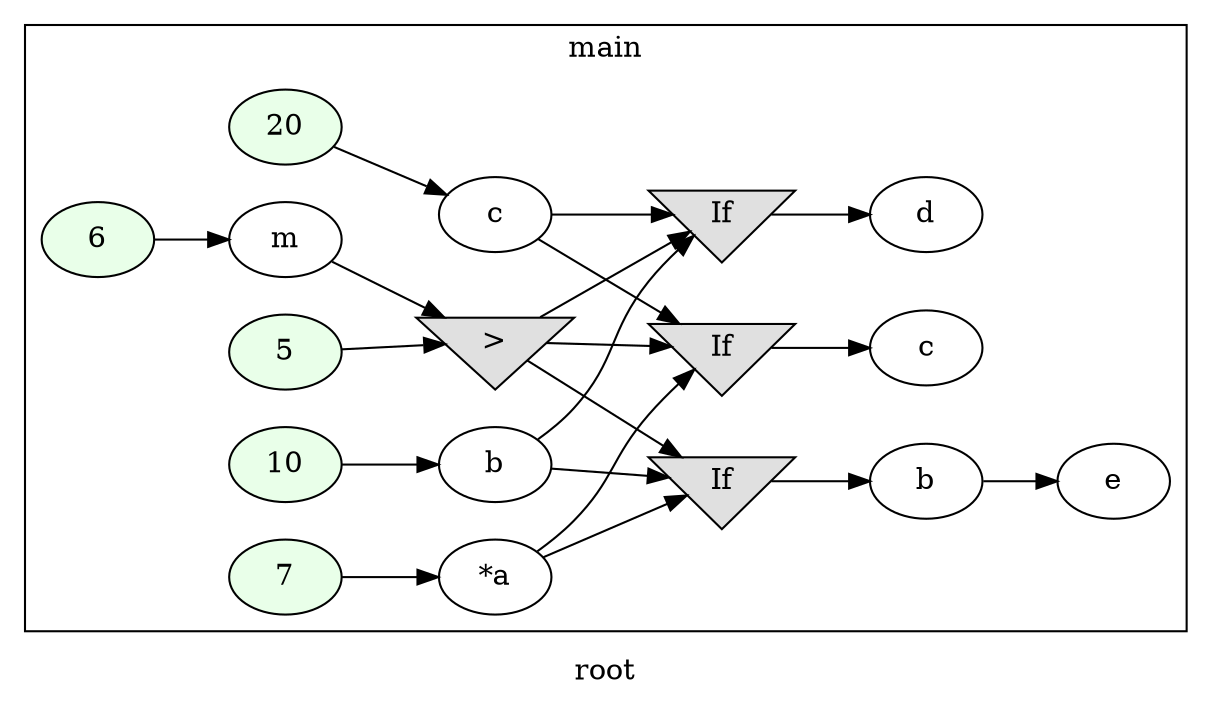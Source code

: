 digraph G
{
rankdir=LR;
label = "root";
subgraph cluster_1 {
label = "main";
parent = "G";
startinglines = "2_2";
	node_000001 [ label = "10", style=filled, fillcolor="#E9FFE9", startinglines=5 ]
	node_000002 [ label = "b", startingline=5 ]
	node_000003 [ label = "20", style=filled, fillcolor="#E9FFE9", startinglines=6 ]
	node_000004 [ label = "c", startingline=6 ]
	node_000005 [ label = "6", style=filled, fillcolor="#E9FFE9", startinglines=8 ]
	node_000006 [ label = "m", startingline=8 ]
	node_000007 [ label = "5", style=filled, fillcolor="#E9FFE9", startinglines=9 ]
	node_000008 [ label = ">", shape=invtriangle, style=filled, fillcolor="#E0E0E0", startinglines=9 ]
	node_000013 [ label = "If", shape=invtriangle, style=filled, fillcolor="#E0E0E0", startinglines=18 ]
	node_000014 [ label = "d", startingline=18 ]
	node_000015 [ label = "7", style=filled, fillcolor="#E9FFE9", startinglines=19 ]
	node_000016 [ label = "*a", startingline=19 ]
	node_000017 [ label = "If", shape=invtriangle, style=filled, fillcolor="#E0E0E0", startinglines=19 ]
	node_000018 [ label = "b", startingline=19 ]
	node_000019 [ label = "If", shape=invtriangle, style=filled, fillcolor="#E0E0E0", startinglines=19 ]
	node_000020 [ label = "c", startingline=19 ]
	node_000021 [ label = "e", startingline=20 ]
}
	node_000001 -> node_000002
	node_000002 -> node_000013
	node_000002 -> node_000017
	node_000003 -> node_000004
	node_000004 -> node_000013
	node_000004 -> node_000019
	node_000005 -> node_000006
	node_000006 -> node_000008
	node_000007 -> node_000008
	node_000008 -> node_000013
	node_000008 -> node_000017
	node_000008 -> node_000019
	node_000013 -> node_000014
	node_000015 -> node_000016
	node_000016 -> node_000017
	node_000016 -> node_000019
	node_000017 -> node_000018
	node_000018 -> node_000021
	node_000019 -> node_000020
}
